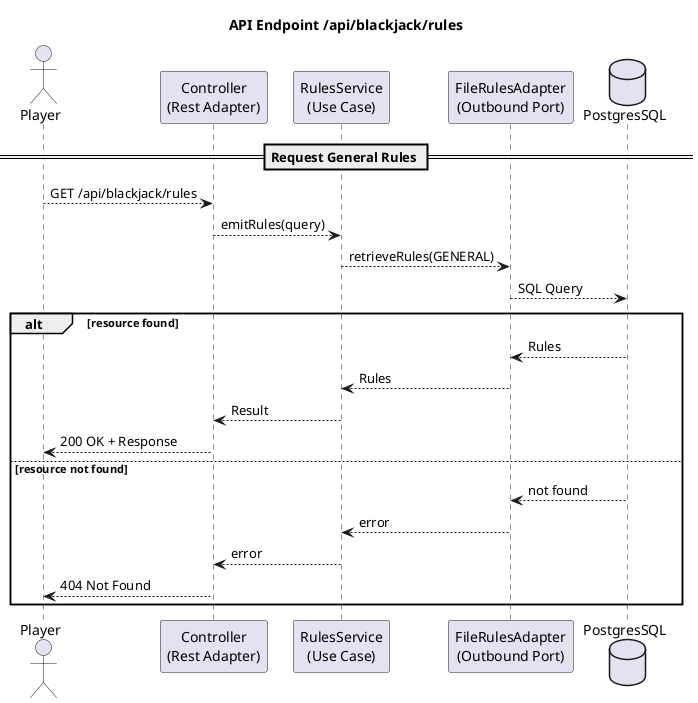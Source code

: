 @startuml sequence_diagram_rules
title API Endpoint /api/blackjack/rules
actor Player

participant "Controller\n(Rest Adapter)" as Controller
participant "RulesService\n(Use Case)" as Service
participant "FileRulesAdapter\n(Outbound Port)" as Adapter
database PostgresSQL

== Request General Rules ==

    Player --> Controller : GET /api/blackjack/rules
    Controller --> Service : emitRules(query)
    Service --> Adapter : retrieveRules(GENERAL)
    Adapter --> PostgresSQL : SQL Query

alt resource found

    PostgresSQL --> Adapter : Rules
    Adapter --> Service : Rules
    Service --> Controller : Result
    Controller --> Player : 200 OK + Response

else resource not found
    PostgresSQL --> Adapter : not found
    Adapter --> Service : error
    Service --> Controller : error
    Controller --> Player : 404 Not Found

end

@enduml